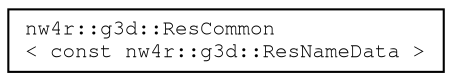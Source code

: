 digraph "Graphical Class Hierarchy"
{
 // LATEX_PDF_SIZE
  edge [fontname="FreeMono",fontsize="10",labelfontname="FreeMono",labelfontsize="10"];
  node [fontname="FreeMono",fontsize="10",shape=record];
  rankdir="LR";
  Node0 [label="nw4r::g3d::ResCommon\l\< const nw4r::g3d::ResNameData \>",height=0.2,width=0.4,color="black", fillcolor="white", style="filled",URL="$classnw4r_1_1g3d_1_1_res_common.html",tooltip=" "];
}
